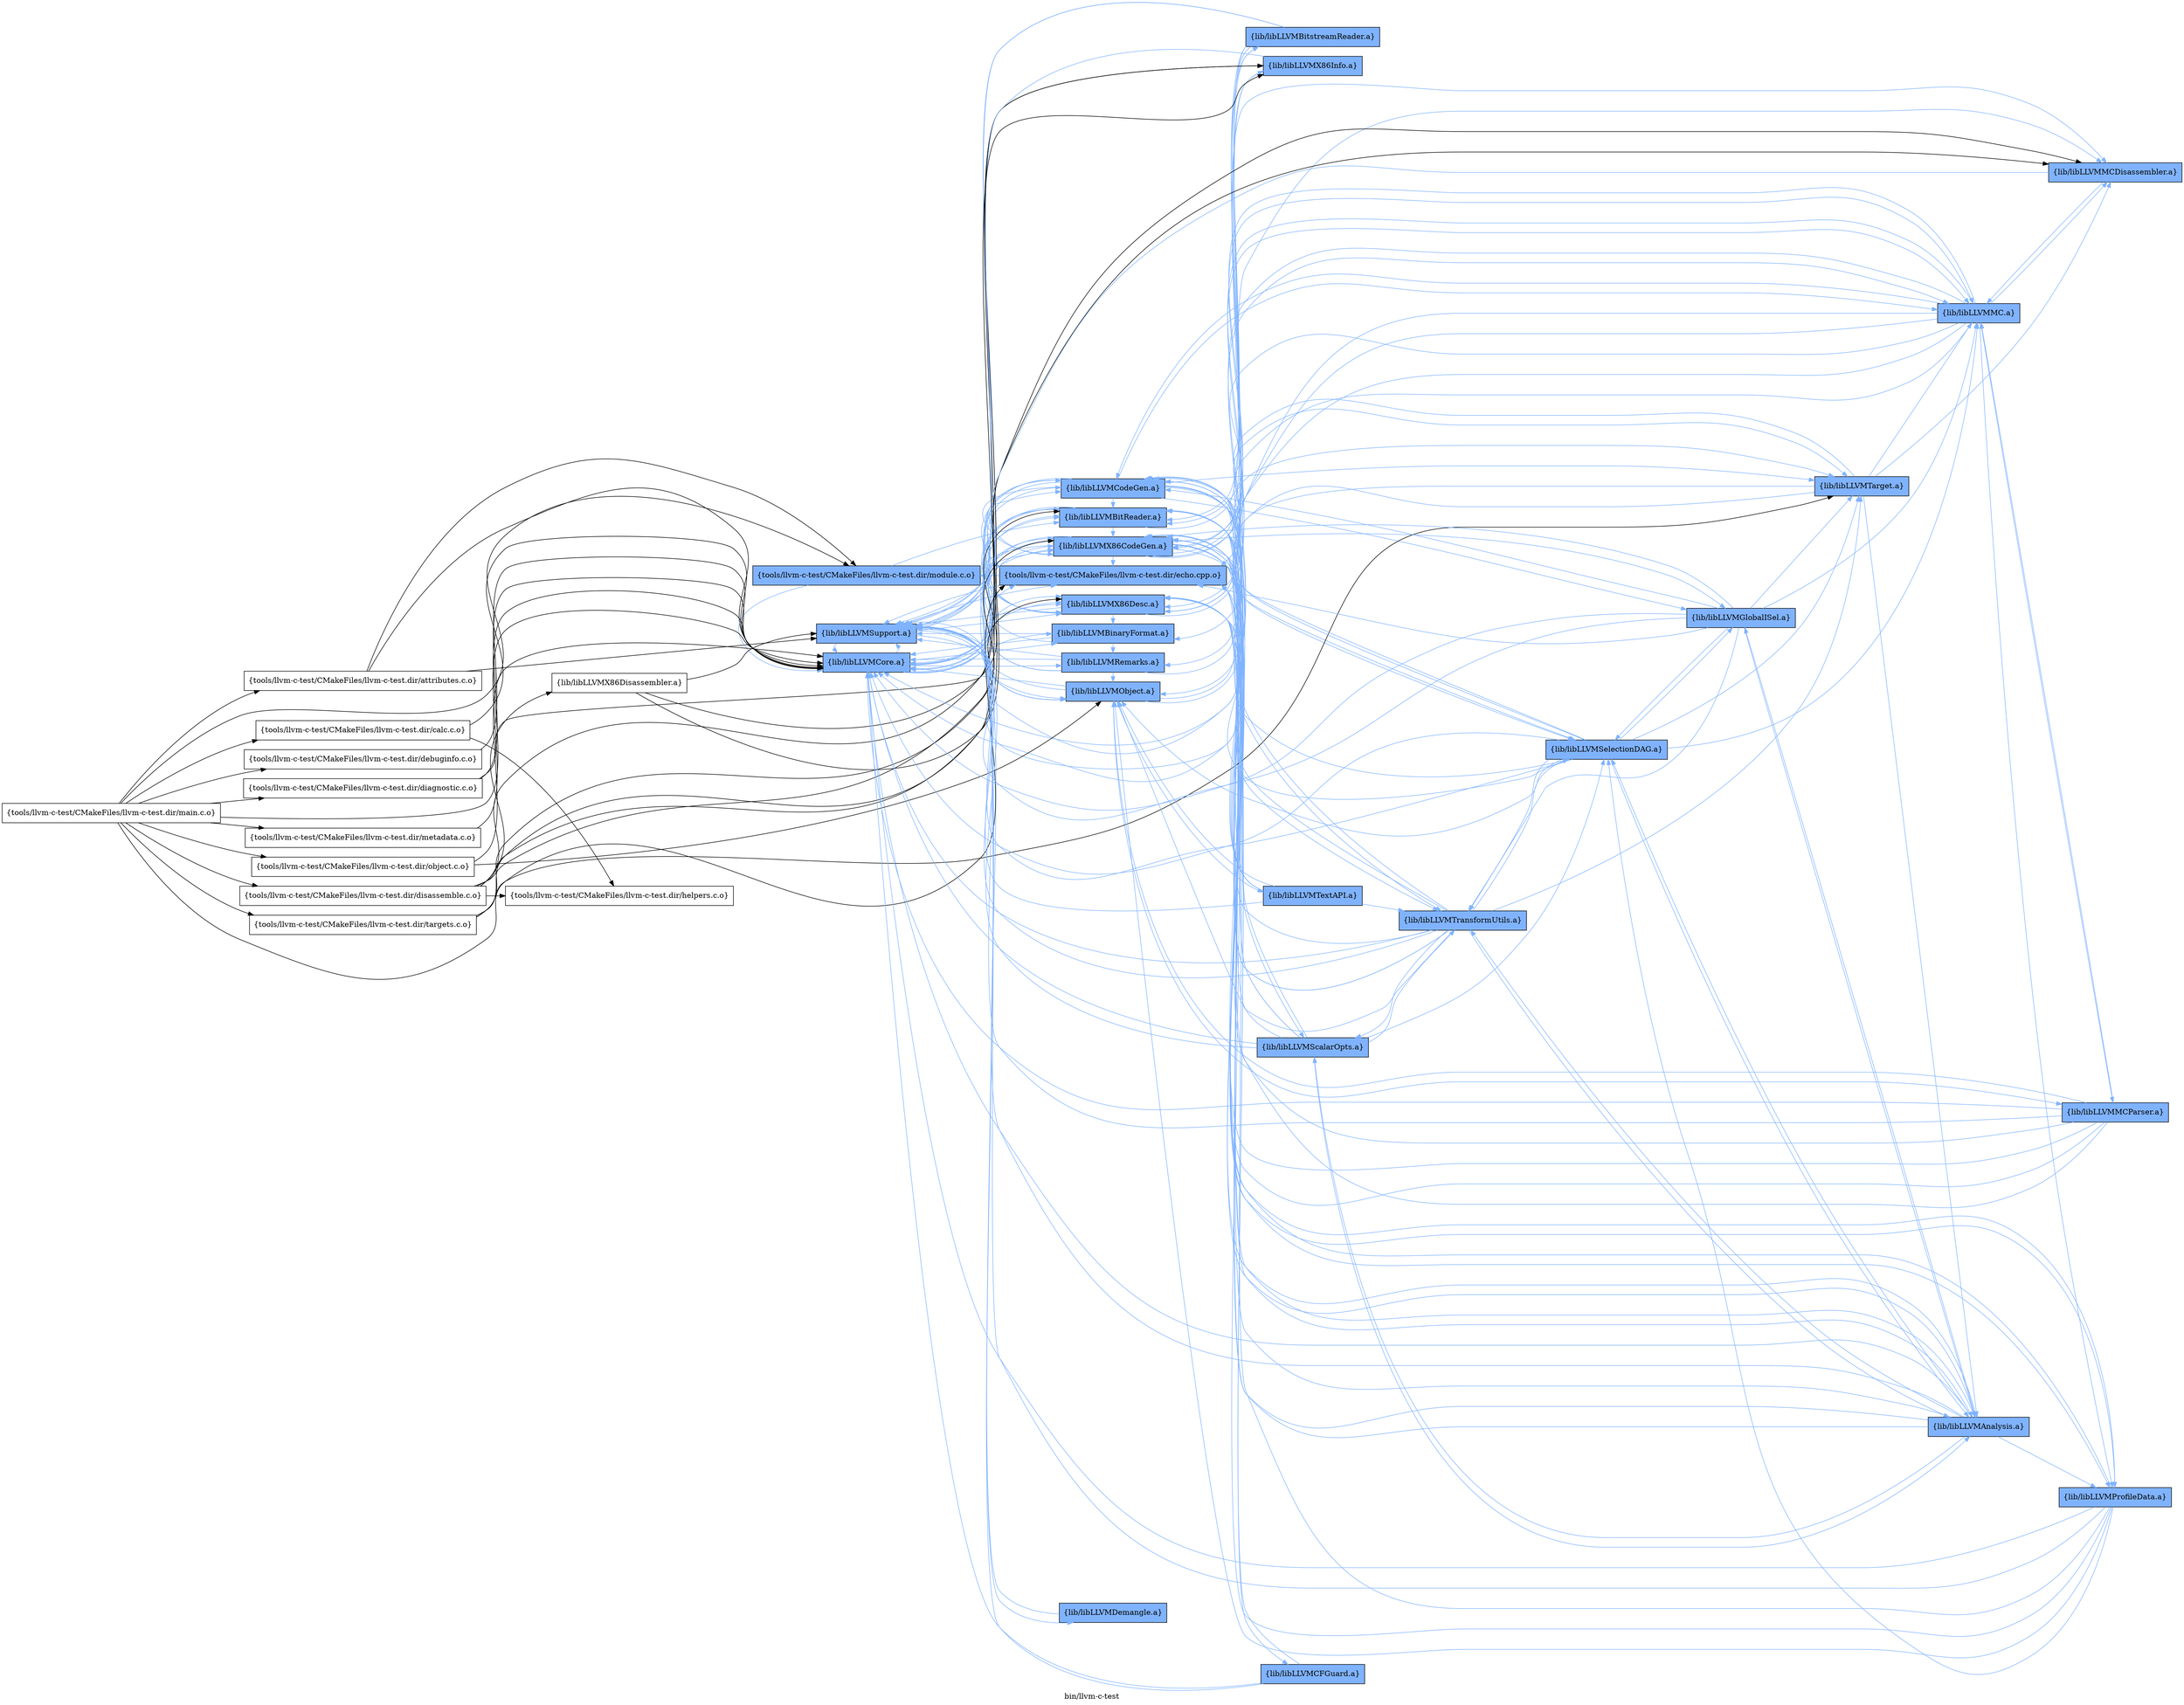 digraph "bin/llvm-c-test" {
	label="bin/llvm-c-test";
	rankdir=LR;
	{ rank=same; Node0x56143c8cad08;  }
	{ rank=same; Node0x56143c8cb668; Node0x56143c8ceb88; Node0x56143c8cfb78;  }
	{ rank=same; Node0x56143c8ce8b8; Node0x56143c8cd378; Node0x56143c8cd788; Node0x56143c8c0e48; Node0x56143c8c8008; Node0x56143c8bcfc8; Node0x56143c8ce188; Node0x56143c8c7478; Node0x56143c8c0178;  }

	Node0x56143c8cad08 [shape=record,shape=box,group=0,label="{tools/llvm-c-test/CMakeFiles/llvm-c-test.dir/attributes.c.o}"];
	Node0x56143c8cad08 -> Node0x56143c8cb668;
	Node0x56143c8cad08 -> Node0x56143c8ceb88;
	Node0x56143c8cad08 -> Node0x56143c8cfb78;
	Node0x56143c8cb668 [shape=record,shape=box,group=1,style=filled,fillcolor="0.600000 0.5 1",label="{tools/llvm-c-test/CMakeFiles/llvm-c-test.dir/module.c.o}"];
	Node0x56143c8cb668 -> Node0x56143c8ce8b8[color="0.600000 0.5 1"];
	Node0x56143c8cb668 -> Node0x56143c8ceb88[color="0.600000 0.5 1"];
	Node0x56143c8ceb88 [shape=record,shape=box,group=1,style=filled,fillcolor="0.600000 0.5 1",label="{lib/libLLVMCore.a}"];
	Node0x56143c8ceb88 -> Node0x56143c8cd378[color="0.600000 0.5 1"];
	Node0x56143c8ceb88 -> Node0x56143c8cd788[color="0.600000 0.5 1"];
	Node0x56143c8ceb88 -> Node0x56143c8cfb78[color="0.600000 0.5 1"];
	Node0x56143c8ceb88 -> Node0x56143c8c0e48[color="0.600000 0.5 1"];
	Node0x56143c8ceb88 -> Node0x56143c8c8008[color="0.600000 0.5 1"];
	Node0x56143c8ceb88 -> Node0x56143c8ce8b8[color="0.600000 0.5 1"];
	Node0x56143c8ceb88 -> Node0x56143c8bcfc8[color="0.600000 0.5 1"];
	Node0x56143c8cfb78 [shape=record,shape=box,group=1,style=filled,fillcolor="0.600000 0.5 1",label="{lib/libLLVMSupport.a}"];
	Node0x56143c8cfb78 -> Node0x56143c8c8008[color="0.600000 0.5 1"];
	Node0x56143c8cfb78 -> Node0x56143c8cd378[color="0.600000 0.5 1"];
	Node0x56143c8cfb78 -> Node0x56143c8ce8b8[color="0.600000 0.5 1"];
	Node0x56143c8cfb78 -> Node0x56143c8ceb88[color="0.600000 0.5 1"];
	Node0x56143c8cfb78 -> Node0x56143c8ce188[color="0.600000 0.5 1"];
	Node0x56143c8cfb78 -> Node0x56143c8cd788[color="0.600000 0.5 1"];
	Node0x56143c8cfb78 -> Node0x56143c8c7478[color="0.600000 0.5 1"];
	Node0x56143c8cfb78 -> Node0x56143c8c0178[color="0.600000 0.5 1"];
	Node0x56143c8c6668 [shape=record,shape=box,group=0,label="{tools/llvm-c-test/CMakeFiles/llvm-c-test.dir/calc.c.o}"];
	Node0x56143c8c6668 -> Node0x56143c8c8828;
	Node0x56143c8c6668 -> Node0x56143c8ceb88;
	Node0x56143c8c8828 [shape=record,shape=box,group=0,label="{tools/llvm-c-test/CMakeFiles/llvm-c-test.dir/helpers.c.o}"];
	Node0x56143c8c6d98 [shape=record,shape=box,group=0,label="{tools/llvm-c-test/CMakeFiles/llvm-c-test.dir/debuginfo.c.o}"];
	Node0x56143c8c6d98 -> Node0x56143c8ceb88;
	Node0x56143c8c7518 [shape=record,shape=box,group=0,label="{tools/llvm-c-test/CMakeFiles/llvm-c-test.dir/diagnostic.c.o}"];
	Node0x56143c8c7518 -> Node0x56143c8ce8b8;
	Node0x56143c8c7518 -> Node0x56143c8ceb88;
	Node0x56143c8ce8b8 [shape=record,shape=box,group=1,style=filled,fillcolor="0.600000 0.5 1",label="{lib/libLLVMBitReader.a}"];
	Node0x56143c8ce8b8 -> Node0x56143c8ceb88[color="0.600000 0.5 1"];
	Node0x56143c8ce8b8 -> Node0x56143c8cfb78[color="0.600000 0.5 1"];
	Node0x56143c8ce8b8 -> Node0x56143c8cd378[color="0.600000 0.5 1"];
	Node0x56143c8ce8b8 -> Node0x56143c8cd788[color="0.600000 0.5 1"];
	Node0x56143c8ce8b8 -> Node0x56143c8c0628[color="0.600000 0.5 1"];
	Node0x56143c8c78d8 [shape=record,shape=box,group=0,label="{tools/llvm-c-test/CMakeFiles/llvm-c-test.dir/disassemble.c.o}"];
	Node0x56143c8c78d8 -> Node0x56143c8c8828;
	Node0x56143c8c78d8 -> Node0x56143c8cd788;
	Node0x56143c8c78d8 -> Node0x56143c8cc8d8;
	Node0x56143c8c78d8 -> Node0x56143c8ccd88;
	Node0x56143c8c78d8 -> Node0x56143c8cdcd8;
	Node0x56143c8cd788 [shape=record,shape=box,group=1,style=filled,fillcolor="0.600000 0.5 1",label="{lib/libLLVMX86Desc.a}"];
	Node0x56143c8cd788 -> Node0x56143c8cfb78[color="0.600000 0.5 1"];
	Node0x56143c8cd788 -> Node0x56143c8cd378[color="0.600000 0.5 1"];
	Node0x56143c8cd788 -> Node0x56143c8ccd88[color="0.600000 0.5 1"];
	Node0x56143c8cd788 -> Node0x56143c8cdcd8[color="0.600000 0.5 1"];
	Node0x56143c8cd788 -> Node0x56143c8c1488[color="0.600000 0.5 1"];
	Node0x56143c8cd788 -> Node0x56143c8c0e48[color="0.600000 0.5 1"];
	Node0x56143c8cc8d8 [shape=record,shape=box,group=0,label="{lib/libLLVMX86Disassembler.a}"];
	Node0x56143c8cc8d8 -> Node0x56143c8ccd88;
	Node0x56143c8cc8d8 -> Node0x56143c8cdcd8;
	Node0x56143c8cc8d8 -> Node0x56143c8cfb78;
	Node0x56143c8ccd88 [shape=record,shape=box,group=1,style=filled,fillcolor="0.600000 0.5 1",label="{lib/libLLVMX86Info.a}"];
	Node0x56143c8ccd88 -> Node0x56143c8cfb78[color="0.600000 0.5 1"];
	Node0x56143c8cdcd8 [shape=record,shape=box,group=1,style=filled,fillcolor="0.600000 0.5 1",label="{lib/libLLVMMCDisassembler.a}"];
	Node0x56143c8cdcd8 -> Node0x56143c8cfb78[color="0.600000 0.5 1"];
	Node0x56143c8cdcd8 -> Node0x56143c8c1488[color="0.600000 0.5 1"];
	Node0x56143c8c8008 [shape=record,shape=box,group=1,style=filled,fillcolor="0.600000 0.5 1",label="{tools/llvm-c-test/CMakeFiles/llvm-c-test.dir/echo.cpp.o}"];
	Node0x56143c8c8008 -> Node0x56143c8cb668[color="0.600000 0.5 1"];
	Node0x56143c8c8008 -> Node0x56143c8ceb88[color="0.600000 0.5 1"];
	Node0x56143c8c8008 -> Node0x56143c8cfb78[color="0.600000 0.5 1"];
	Node0x56143c8c8008 -> Node0x56143c8cff88[color="0.600000 0.5 1"];
	Node0x56143c8cff88 [shape=record,shape=box,group=1,style=filled,fillcolor="0.600000 0.5 1",label="{lib/libLLVMTarget.a}"];
	Node0x56143c8cff88 -> Node0x56143c8cd378[color="0.600000 0.5 1"];
	Node0x56143c8cff88 -> Node0x56143c8ceb88[color="0.600000 0.5 1"];
	Node0x56143c8cff88 -> Node0x56143c8cfb78[color="0.600000 0.5 1"];
	Node0x56143c8cff88 -> Node0x56143c8c9778[color="0.600000 0.5 1"];
	Node0x56143c8cff88 -> Node0x56143c8c1488[color="0.600000 0.5 1"];
	Node0x56143c8cff88 -> Node0x56143c8cdcd8[color="0.600000 0.5 1"];
	Node0x56143c8cc748 [shape=record,shape=box,group=0,label="{tools/llvm-c-test/CMakeFiles/llvm-c-test.dir/main.c.o}"];
	Node0x56143c8cc748 -> Node0x56143c8cad08;
	Node0x56143c8cc748 -> Node0x56143c8c6668;
	Node0x56143c8cc748 -> Node0x56143c8c6d98;
	Node0x56143c8cc748 -> Node0x56143c8c7518;
	Node0x56143c8cc748 -> Node0x56143c8c78d8;
	Node0x56143c8cc748 -> Node0x56143c8c8008;
	Node0x56143c8cc748 -> Node0x56143c8cb668;
	Node0x56143c8cc748 -> Node0x56143c8c0f88;
	Node0x56143c8cc748 -> Node0x56143c8c0cb8;
	Node0x56143c8cc748 -> Node0x56143c8c0a38;
	Node0x56143c8cc748 -> Node0x56143c8ceb88;
	Node0x56143c8c0f88 [shape=record,shape=box,group=0,label="{tools/llvm-c-test/CMakeFiles/llvm-c-test.dir/metadata.c.o}"];
	Node0x56143c8c0f88 -> Node0x56143c8ceb88;
	Node0x56143c8c0cb8 [shape=record,shape=box,group=0,label="{tools/llvm-c-test/CMakeFiles/llvm-c-test.dir/object.c.o}"];
	Node0x56143c8c0cb8 -> Node0x56143c8ceb88;
	Node0x56143c8c0cb8 -> Node0x56143c8ce188;
	Node0x56143c8c0a38 [shape=record,shape=box,group=0,label="{tools/llvm-c-test/CMakeFiles/llvm-c-test.dir/targets.c.o}"];
	Node0x56143c8c0a38 -> Node0x56143c8cd378;
	Node0x56143c8c0a38 -> Node0x56143c8ccd88;
	Node0x56143c8c0a38 -> Node0x56143c8cff88;
	Node0x56143c8ce188 [shape=record,shape=box,group=1,style=filled,fillcolor="0.600000 0.5 1",label="{lib/libLLVMObject.a}"];
	Node0x56143c8ce188 -> Node0x56143c8ce8b8[color="0.600000 0.5 1"];
	Node0x56143c8ce188 -> Node0x56143c8cd788[color="0.600000 0.5 1"];
	Node0x56143c8ce188 -> Node0x56143c8cfb78[color="0.600000 0.5 1"];
	Node0x56143c8ce188 -> Node0x56143c8c0e48[color="0.600000 0.5 1"];
	Node0x56143c8ce188 -> Node0x56143c8c1488[color="0.600000 0.5 1"];
	Node0x56143c8ce188 -> Node0x56143c8ceb88[color="0.600000 0.5 1"];
	Node0x56143c8ce188 -> Node0x56143c8cdcd8[color="0.600000 0.5 1"];
	Node0x56143c8ce188 -> Node0x56143c8c2c98[color="0.600000 0.5 1"];
	Node0x56143c8ce188 -> Node0x56143c8cd378[color="0.600000 0.5 1"];
	Node0x56143c8ce188 -> Node0x56143c8c3c38[color="0.600000 0.5 1"];
	Node0x56143c8cd378 [shape=record,shape=box,group=1,style=filled,fillcolor="0.600000 0.5 1",label="{lib/libLLVMX86CodeGen.a}"];
	Node0x56143c8cd378 -> Node0x56143c8ceb88[color="0.600000 0.5 1"];
	Node0x56143c8cd378 -> Node0x56143c8ccd88[color="0.600000 0.5 1"];
	Node0x56143c8cd378 -> Node0x56143c8cfb78[color="0.600000 0.5 1"];
	Node0x56143c8cd378 -> Node0x56143c8cff88[color="0.600000 0.5 1"];
	Node0x56143c8cd378 -> Node0x56143c8c7388[color="0.600000 0.5 1"];
	Node0x56143c8cd378 -> Node0x56143c8c6f78[color="0.600000 0.5 1"];
	Node0x56143c8cd378 -> Node0x56143c8c7478[color="0.600000 0.5 1"];
	Node0x56143c8cd378 -> Node0x56143c8c9778[color="0.600000 0.5 1"];
	Node0x56143c8cd378 -> Node0x56143c8c1d98[color="0.600000 0.5 1"];
	Node0x56143c8cd378 -> Node0x56143c8c1488[color="0.600000 0.5 1"];
	Node0x56143c8cd378 -> Node0x56143c8cd788[color="0.600000 0.5 1"];
	Node0x56143c8cd378 -> Node0x56143c8c8008[color="0.600000 0.5 1"];
	Node0x56143c8cd378 -> Node0x56143c8c3738[color="0.600000 0.5 1"];
	Node0x56143c8cd378 -> Node0x56143c8c9318[color="0.600000 0.5 1"];
	Node0x56143c8c7388 [shape=record,shape=box,group=1,style=filled,fillcolor="0.600000 0.5 1",label="{lib/libLLVMGlobalISel.a}"];
	Node0x56143c8c7388 -> Node0x56143c8cd378[color="0.600000 0.5 1"];
	Node0x56143c8c7388 -> Node0x56143c8ceb88[color="0.600000 0.5 1"];
	Node0x56143c8c7388 -> Node0x56143c8cfb78[color="0.600000 0.5 1"];
	Node0x56143c8c7388 -> Node0x56143c8c7478[color="0.600000 0.5 1"];
	Node0x56143c8c7388 -> Node0x56143c8cff88[color="0.600000 0.5 1"];
	Node0x56143c8c7388 -> Node0x56143c8c6f78[color="0.600000 0.5 1"];
	Node0x56143c8c7388 -> Node0x56143c8c9778[color="0.600000 0.5 1"];
	Node0x56143c8c7388 -> Node0x56143c8c1488[color="0.600000 0.5 1"];
	Node0x56143c8c7388 -> Node0x56143c8c8008[color="0.600000 0.5 1"];
	Node0x56143c8c7388 -> Node0x56143c8c9318[color="0.600000 0.5 1"];
	Node0x56143c8c6f78 [shape=record,shape=box,group=1,style=filled,fillcolor="0.600000 0.5 1",label="{lib/libLLVMSelectionDAG.a}"];
	Node0x56143c8c6f78 -> Node0x56143c8cd378[color="0.600000 0.5 1"];
	Node0x56143c8c6f78 -> Node0x56143c8ceb88[color="0.600000 0.5 1"];
	Node0x56143c8c6f78 -> Node0x56143c8cfb78[color="0.600000 0.5 1"];
	Node0x56143c8c6f78 -> Node0x56143c8c7388[color="0.600000 0.5 1"];
	Node0x56143c8c6f78 -> Node0x56143c8c7478[color="0.600000 0.5 1"];
	Node0x56143c8c6f78 -> Node0x56143c8c9778[color="0.600000 0.5 1"];
	Node0x56143c8c6f78 -> Node0x56143c8c1488[color="0.600000 0.5 1"];
	Node0x56143c8c6f78 -> Node0x56143c8ce8b8[color="0.600000 0.5 1"];
	Node0x56143c8c6f78 -> Node0x56143c8cff88[color="0.600000 0.5 1"];
	Node0x56143c8c6f78 -> Node0x56143c8c9318[color="0.600000 0.5 1"];
	Node0x56143c8c6f78 -> Node0x56143c8cd788[color="0.600000 0.5 1"];
	Node0x56143c8c6f78 -> Node0x56143c8ce188[color="0.600000 0.5 1"];
	Node0x56143c8c7478 [shape=record,shape=box,group=1,style=filled,fillcolor="0.600000 0.5 1",label="{lib/libLLVMCodeGen.a}"];
	Node0x56143c8c7478 -> Node0x56143c8cd378[color="0.600000 0.5 1"];
	Node0x56143c8c7478 -> Node0x56143c8ceb88[color="0.600000 0.5 1"];
	Node0x56143c8c7478 -> Node0x56143c8cfb78[color="0.600000 0.5 1"];
	Node0x56143c8c7478 -> Node0x56143c8c6f78[color="0.600000 0.5 1"];
	Node0x56143c8c7478 -> Node0x56143c8c9778[color="0.600000 0.5 1"];
	Node0x56143c8c7478 -> Node0x56143c8c1488[color="0.600000 0.5 1"];
	Node0x56143c8c7478 -> Node0x56143c8ce8b8[color="0.600000 0.5 1"];
	Node0x56143c8c7478 -> Node0x56143c8c7388[color="0.600000 0.5 1"];
	Node0x56143c8c7478 -> Node0x56143c8c9318[color="0.600000 0.5 1"];
	Node0x56143c8c7478 -> Node0x56143c8cd788[color="0.600000 0.5 1"];
	Node0x56143c8c7478 -> Node0x56143c8cff88[color="0.600000 0.5 1"];
	Node0x56143c8c7478 -> Node0x56143c8c8008[color="0.600000 0.5 1"];
	Node0x56143c8c7478 -> Node0x56143c8ce188[color="0.600000 0.5 1"];
	Node0x56143c8c7478 -> Node0x56143c8c3738[color="0.600000 0.5 1"];
	Node0x56143c8c7478 -> Node0x56143c8cada8[color="0.600000 0.5 1"];
	Node0x56143c8c9778 [shape=record,shape=box,group=1,style=filled,fillcolor="0.600000 0.5 1",label="{lib/libLLVMAnalysis.a}"];
	Node0x56143c8c9778 -> Node0x56143c8cd378[color="0.600000 0.5 1"];
	Node0x56143c8c9778 -> Node0x56143c8ceb88[color="0.600000 0.5 1"];
	Node0x56143c8c9778 -> Node0x56143c8cfb78[color="0.600000 0.5 1"];
	Node0x56143c8c9778 -> Node0x56143c8c6f78[color="0.600000 0.5 1"];
	Node0x56143c8c9778 -> Node0x56143c8c8008[color="0.600000 0.5 1"];
	Node0x56143c8c9778 -> Node0x56143c8ce8b8[color="0.600000 0.5 1"];
	Node0x56143c8c9778 -> Node0x56143c8c7478[color="0.600000 0.5 1"];
	Node0x56143c8c9778 -> Node0x56143c8c9318[color="0.600000 0.5 1"];
	Node0x56143c8c9778 -> Node0x56143c8cd788[color="0.600000 0.5 1"];
	Node0x56143c8c9778 -> Node0x56143c8c7388[color="0.600000 0.5 1"];
	Node0x56143c8c9778 -> Node0x56143c8cada8[color="0.600000 0.5 1"];
	Node0x56143c8c9778 -> Node0x56143c8c3738[color="0.600000 0.5 1"];
	Node0x56143c8c1d98 [shape=record,shape=box,group=1,style=filled,fillcolor="0.600000 0.5 1",label="{lib/libLLVMCFGuard.a}"];
	Node0x56143c8c1d98 -> Node0x56143c8cd378[color="0.600000 0.5 1"];
	Node0x56143c8c1d98 -> Node0x56143c8ceb88[color="0.600000 0.5 1"];
	Node0x56143c8c1d98 -> Node0x56143c8cfb78[color="0.600000 0.5 1"];
	Node0x56143c8c1488 [shape=record,shape=box,group=1,style=filled,fillcolor="0.600000 0.5 1",label="{lib/libLLVMMC.a}"];
	Node0x56143c8c1488 -> Node0x56143c8cd788[color="0.600000 0.5 1"];
	Node0x56143c8c1488 -> Node0x56143c8cfb78[color="0.600000 0.5 1"];
	Node0x56143c8c1488 -> Node0x56143c8ce8b8[color="0.600000 0.5 1"];
	Node0x56143c8c1488 -> Node0x56143c8ceb88[color="0.600000 0.5 1"];
	Node0x56143c8c1488 -> Node0x56143c8ce188[color="0.600000 0.5 1"];
	Node0x56143c8c1488 -> Node0x56143c8c7478[color="0.600000 0.5 1"];
	Node0x56143c8c1488 -> Node0x56143c8c2c98[color="0.600000 0.5 1"];
	Node0x56143c8c1488 -> Node0x56143c8cd378[color="0.600000 0.5 1"];
	Node0x56143c8c1488 -> Node0x56143c8cdcd8[color="0.600000 0.5 1"];
	Node0x56143c8c1488 -> Node0x56143c8c3738[color="0.600000 0.5 1"];
	Node0x56143c8c1488 -> Node0x56143c8c0e48[color="0.600000 0.5 1"];
	Node0x56143c8c1488 -> Node0x56143c8c8008[color="0.600000 0.5 1"];
	Node0x56143c8c3738 [shape=record,shape=box,group=1,style=filled,fillcolor="0.600000 0.5 1",label="{lib/libLLVMProfileData.a}"];
	Node0x56143c8c3738 -> Node0x56143c8cd378[color="0.600000 0.5 1"];
	Node0x56143c8c3738 -> Node0x56143c8ce8b8[color="0.600000 0.5 1"];
	Node0x56143c8c3738 -> Node0x56143c8ceb88[color="0.600000 0.5 1"];
	Node0x56143c8c3738 -> Node0x56143c8ce188[color="0.600000 0.5 1"];
	Node0x56143c8c3738 -> Node0x56143c8cfb78[color="0.600000 0.5 1"];
	Node0x56143c8c3738 -> Node0x56143c8c7478[color="0.600000 0.5 1"];
	Node0x56143c8c3738 -> Node0x56143c8cd788[color="0.600000 0.5 1"];
	Node0x56143c8c3738 -> Node0x56143c8c6f78[color="0.600000 0.5 1"];
	Node0x56143c8c9318 [shape=record,shape=box,group=1,style=filled,fillcolor="0.600000 0.5 1",label="{lib/libLLVMTransformUtils.a}"];
	Node0x56143c8c9318 -> Node0x56143c8c8008[color="0.600000 0.5 1"];
	Node0x56143c8c9318 -> Node0x56143c8ceb88[color="0.600000 0.5 1"];
	Node0x56143c8c9318 -> Node0x56143c8cd378[color="0.600000 0.5 1"];
	Node0x56143c8c9318 -> Node0x56143c8c7478[color="0.600000 0.5 1"];
	Node0x56143c8c9318 -> Node0x56143c8cfb78[color="0.600000 0.5 1"];
	Node0x56143c8c9318 -> Node0x56143c8c9778[color="0.600000 0.5 1"];
	Node0x56143c8c9318 -> Node0x56143c8cada8[color="0.600000 0.5 1"];
	Node0x56143c8c9318 -> Node0x56143c8ce8b8[color="0.600000 0.5 1"];
	Node0x56143c8c9318 -> Node0x56143c8cd788[color="0.600000 0.5 1"];
	Node0x56143c8c9318 -> Node0x56143c8cff88[color="0.600000 0.5 1"];
	Node0x56143c8c9318 -> Node0x56143c8c6f78[color="0.600000 0.5 1"];
	Node0x56143c8c9318 -> Node0x56143c8ce188[color="0.600000 0.5 1"];
	Node0x56143c8c0e48 [shape=record,shape=box,group=1,style=filled,fillcolor="0.600000 0.5 1",label="{lib/libLLVMBinaryFormat.a}"];
	Node0x56143c8c0e48 -> Node0x56143c8ceb88[color="0.600000 0.5 1"];
	Node0x56143c8c0e48 -> Node0x56143c8cfb78[color="0.600000 0.5 1"];
	Node0x56143c8c0e48 -> Node0x56143c8bcfc8[color="0.600000 0.5 1"];
	Node0x56143c8c0e48 -> Node0x56143c8ce8b8[color="0.600000 0.5 1"];
	Node0x56143c8c0628 [shape=record,shape=box,group=1,style=filled,fillcolor="0.600000 0.5 1",label="{lib/libLLVMBitstreamReader.a}"];
	Node0x56143c8c0628 -> Node0x56143c8ce8b8[color="0.600000 0.5 1"];
	Node0x56143c8c0628 -> Node0x56143c8cd788[color="0.600000 0.5 1"];
	Node0x56143c8c0628 -> Node0x56143c8ceb88[color="0.600000 0.5 1"];
	Node0x56143c8c0628 -> Node0x56143c8cfb78[color="0.600000 0.5 1"];
	Node0x56143c8c0628 -> Node0x56143c8bcfc8[color="0.600000 0.5 1"];
	Node0x56143c8bcfc8 [shape=record,shape=box,group=1,style=filled,fillcolor="0.600000 0.5 1",label="{lib/libLLVMRemarks.a}"];
	Node0x56143c8bcfc8 -> Node0x56143c8cfb78[color="0.600000 0.5 1"];
	Node0x56143c8bcfc8 -> Node0x56143c8ce8b8[color="0.600000 0.5 1"];
	Node0x56143c8bcfc8 -> Node0x56143c8ceb88[color="0.600000 0.5 1"];
	Node0x56143c8bcfc8 -> Node0x56143c8cd788[color="0.600000 0.5 1"];
	Node0x56143c8bcfc8 -> Node0x56143c8ce188[color="0.600000 0.5 1"];
	Node0x56143c8bcfc8 -> Node0x56143c8c0628[color="0.600000 0.5 1"];
	Node0x56143c8bcfc8 -> Node0x56143c8c7478[color="0.600000 0.5 1"];
	Node0x56143c8c2c98 [shape=record,shape=box,group=1,style=filled,fillcolor="0.600000 0.5 1",label="{lib/libLLVMMCParser.a}"];
	Node0x56143c8c2c98 -> Node0x56143c8ce8b8[color="0.600000 0.5 1"];
	Node0x56143c8c2c98 -> Node0x56143c8cd788[color="0.600000 0.5 1"];
	Node0x56143c8c2c98 -> Node0x56143c8ce188[color="0.600000 0.5 1"];
	Node0x56143c8c2c98 -> Node0x56143c8cfb78[color="0.600000 0.5 1"];
	Node0x56143c8c2c98 -> Node0x56143c8c7478[color="0.600000 0.5 1"];
	Node0x56143c8c2c98 -> Node0x56143c8c1488[color="0.600000 0.5 1"];
	Node0x56143c8c2c98 -> Node0x56143c8cd378[color="0.600000 0.5 1"];
	Node0x56143c8c2c98 -> Node0x56143c8ceb88[color="0.600000 0.5 1"];
	Node0x56143c8c3c38 [shape=record,shape=box,group=1,style=filled,fillcolor="0.600000 0.5 1",label="{lib/libLLVMTextAPI.a}"];
	Node0x56143c8c3c38 -> Node0x56143c8cfb78[color="0.600000 0.5 1"];
	Node0x56143c8c3c38 -> Node0x56143c8ce8b8[color="0.600000 0.5 1"];
	Node0x56143c8c3c38 -> Node0x56143c8cd788[color="0.600000 0.5 1"];
	Node0x56143c8c3c38 -> Node0x56143c8ce188[color="0.600000 0.5 1"];
	Node0x56143c8c3c38 -> Node0x56143c8c7478[color="0.600000 0.5 1"];
	Node0x56143c8c3c38 -> Node0x56143c8c8008[color="0.600000 0.5 1"];
	Node0x56143c8c3c38 -> Node0x56143c8cd378[color="0.600000 0.5 1"];
	Node0x56143c8c3c38 -> Node0x56143c8c9318[color="0.600000 0.5 1"];
	Node0x56143c8cada8 [shape=record,shape=box,group=1,style=filled,fillcolor="0.600000 0.5 1",label="{lib/libLLVMScalarOpts.a}"];
	Node0x56143c8cada8 -> Node0x56143c8cd378[color="0.600000 0.5 1"];
	Node0x56143c8cada8 -> Node0x56143c8ceb88[color="0.600000 0.5 1"];
	Node0x56143c8cada8 -> Node0x56143c8c7478[color="0.600000 0.5 1"];
	Node0x56143c8cada8 -> Node0x56143c8cfb78[color="0.600000 0.5 1"];
	Node0x56143c8cada8 -> Node0x56143c8c9318[color="0.600000 0.5 1"];
	Node0x56143c8cada8 -> Node0x56143c8c9778[color="0.600000 0.5 1"];
	Node0x56143c8cada8 -> Node0x56143c8c8008[color="0.600000 0.5 1"];
	Node0x56143c8cada8 -> Node0x56143c8ce8b8[color="0.600000 0.5 1"];
	Node0x56143c8cada8 -> Node0x56143c8c6f78[color="0.600000 0.5 1"];
	Node0x56143c8c0178 [shape=record,shape=box,group=1,style=filled,fillcolor="0.600000 0.5 1",label="{lib/libLLVMDemangle.a}"];
	Node0x56143c8c0178 -> Node0x56143c8cfb78[color="0.600000 0.5 1"];
}
